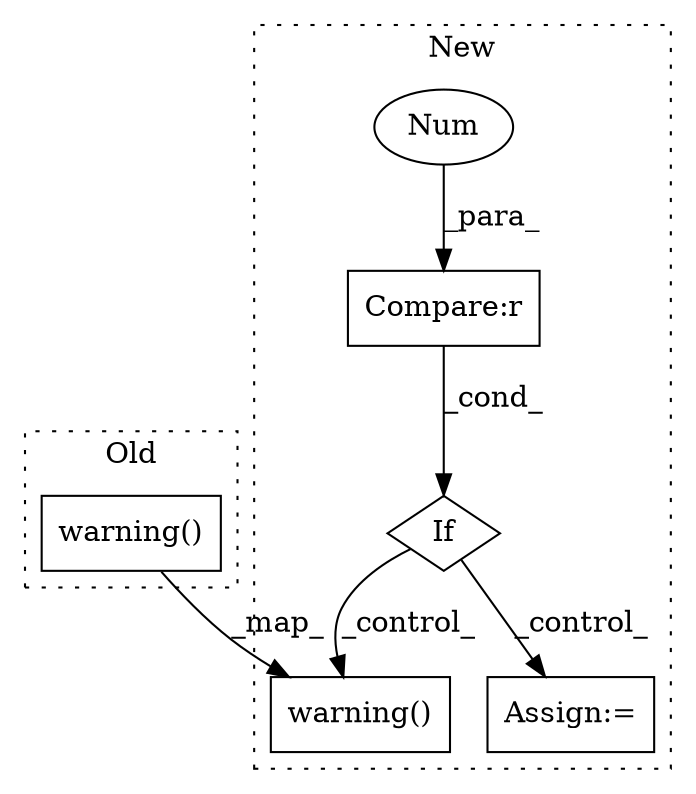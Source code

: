 digraph G {
subgraph cluster0 {
1 [label="warning()" a="75" s="27433,27526" l="12,1" shape="box"];
label = "Old";
style="dotted";
}
subgraph cluster1 {
2 [label="warning()" a="75" s="28457,28550" l="12,1" shape="box"];
3 [label="If" a="96" s="27675" l="3" shape="diamond"];
4 [label="Compare:r" a="40" s="27678" l="23" shape="box"];
5 [label="Assign:=" a="68" s="27930" l="3" shape="box"];
6 [label="Num" a="76" s="27700" l="1" shape="ellipse"];
label = "New";
style="dotted";
}
1 -> 2 [label="_map_"];
3 -> 2 [label="_control_"];
3 -> 5 [label="_control_"];
4 -> 3 [label="_cond_"];
6 -> 4 [label="_para_"];
}